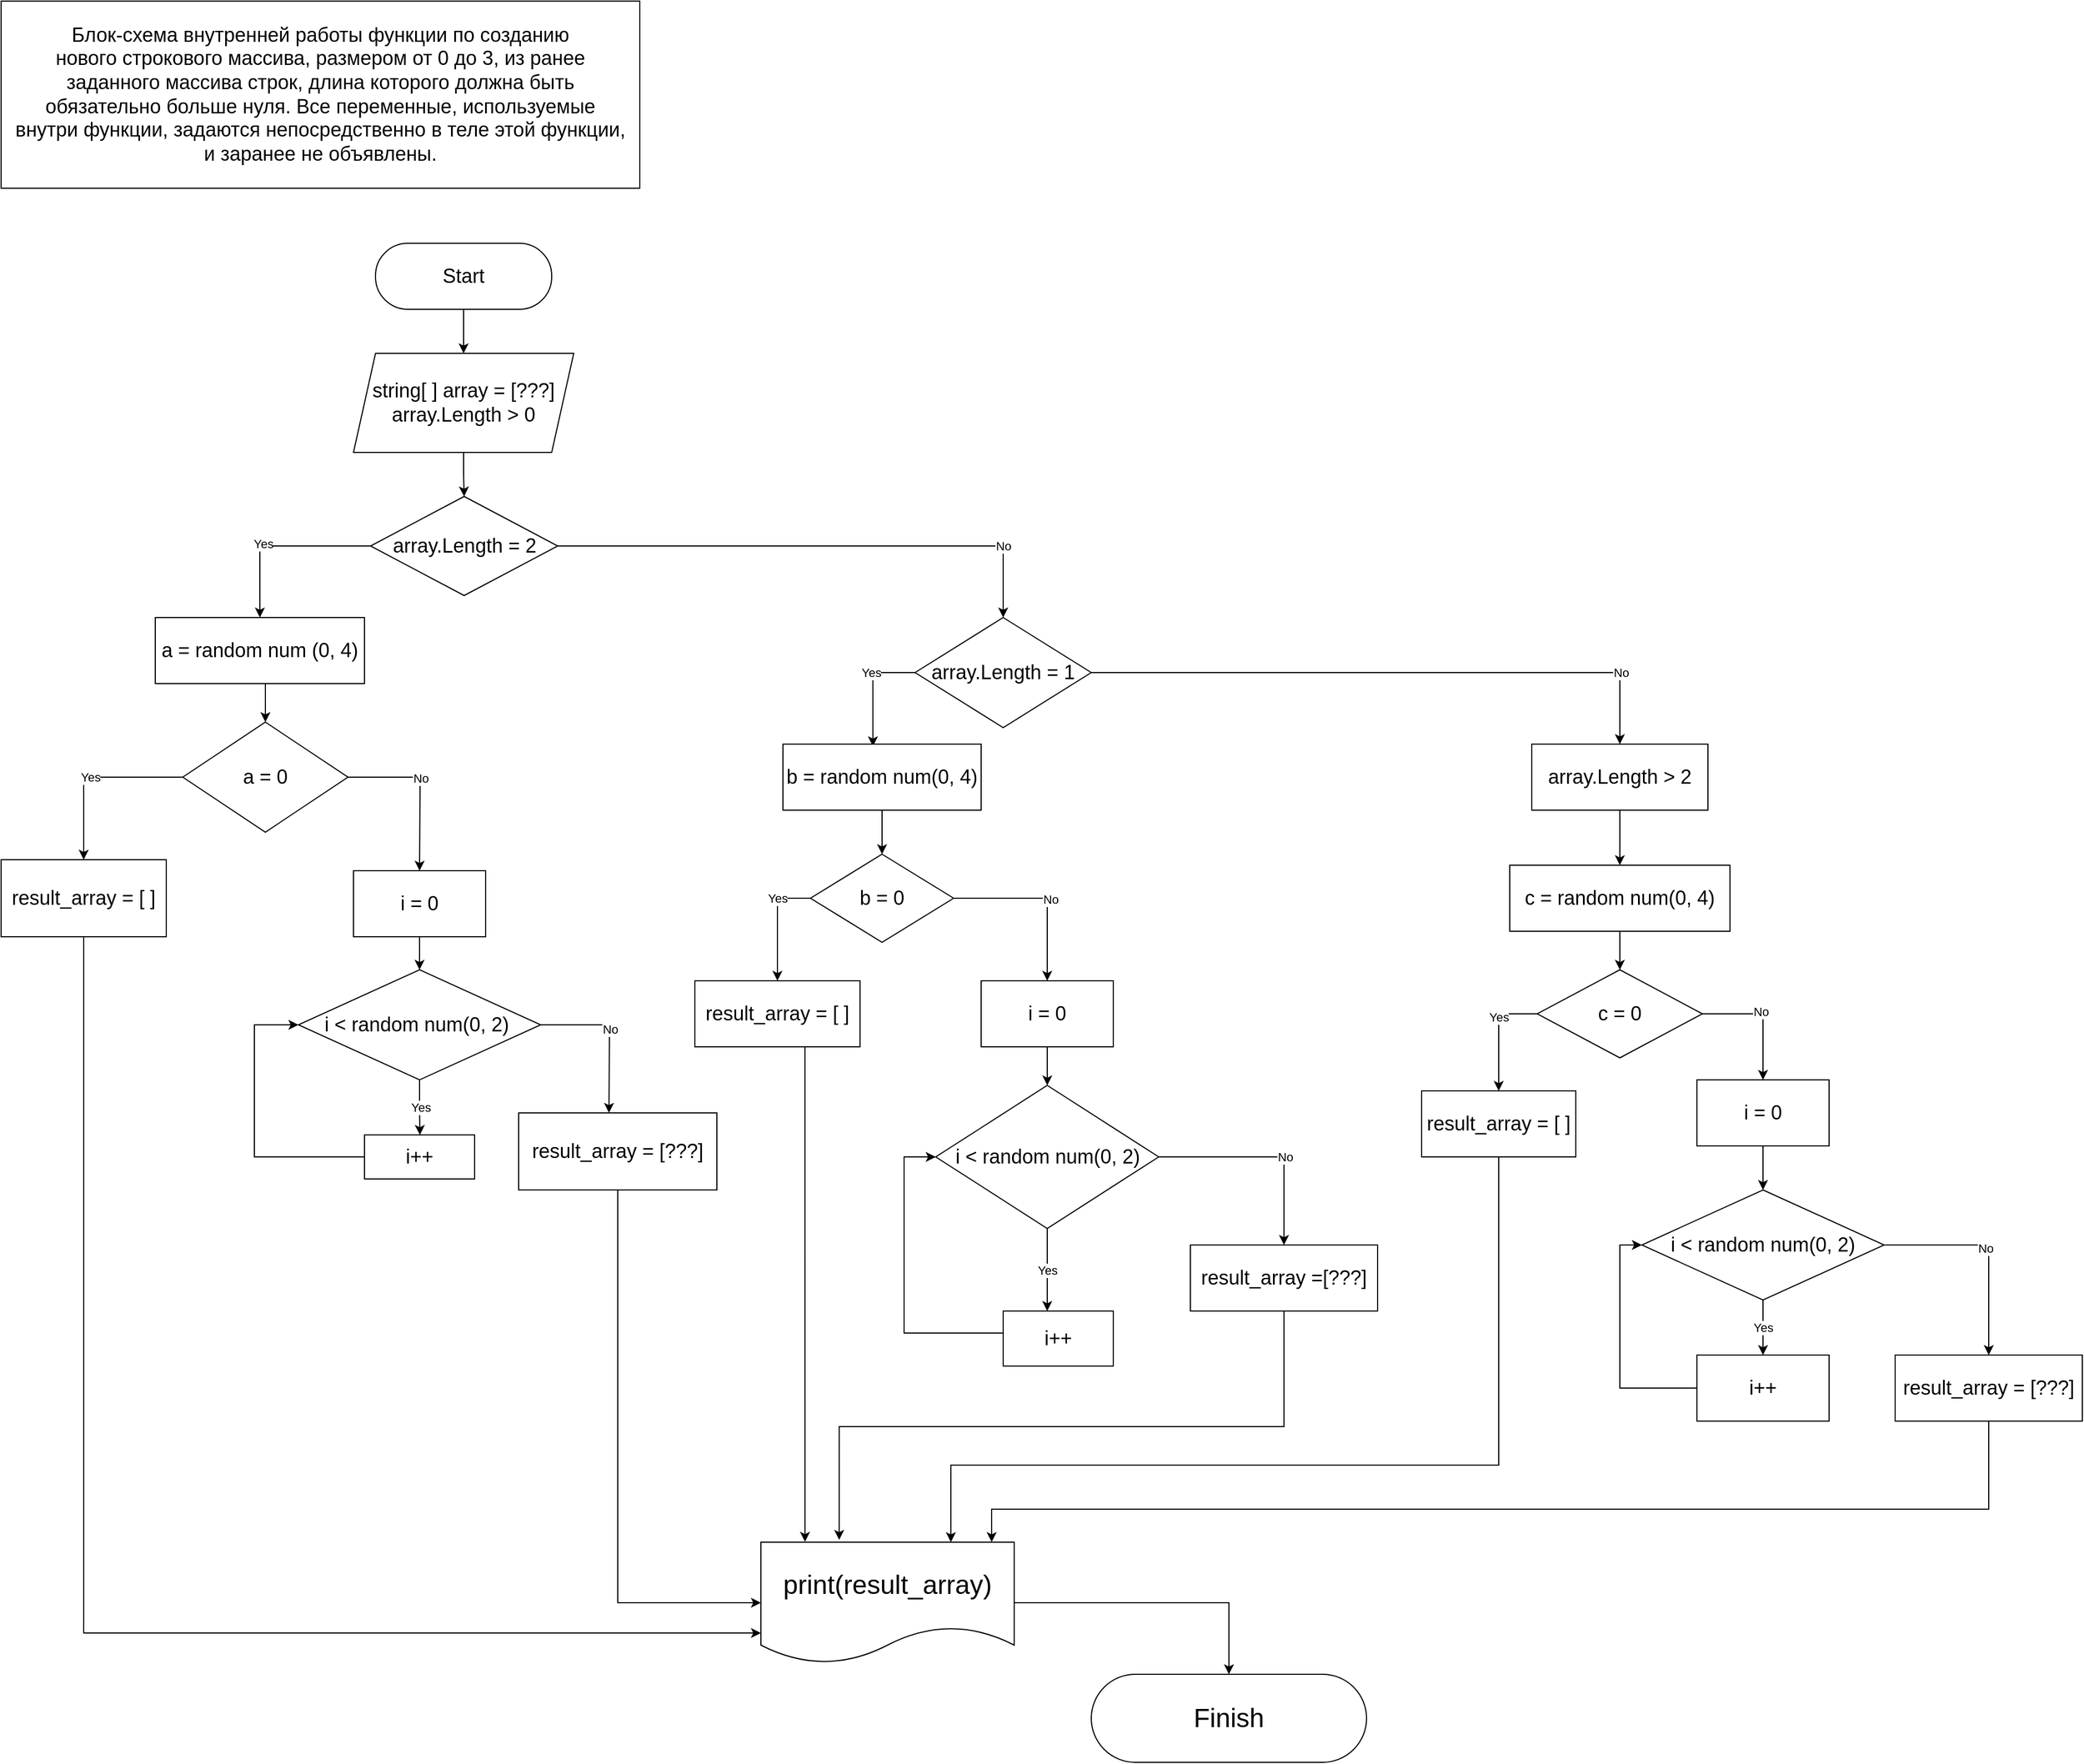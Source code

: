 <mxfile version="21.2.1" type="device">
  <diagram name="Страница 1" id="VoCZhmNvDZEU5dunKUhm">
    <mxGraphModel dx="1577" dy="1285" grid="1" gridSize="10" guides="1" tooltips="1" connect="1" arrows="1" fold="1" page="1" pageScale="1" pageWidth="827" pageHeight="1169" math="0" shadow="0">
      <root>
        <mxCell id="0" />
        <mxCell id="1" parent="0" />
        <mxCell id="Dk0L3y-KsjKSBFaneQlL-3" style="edgeStyle=orthogonalEdgeStyle;rounded=0;orthogonalLoop=1;jettySize=auto;html=1;exitX=0.5;exitY=1;exitDx=0;exitDy=0;entryX=0.5;entryY=0;entryDx=0;entryDy=0;" parent="1" source="Dk0L3y-KsjKSBFaneQlL-1" target="Dk0L3y-KsjKSBFaneQlL-2" edge="1">
          <mxGeometry relative="1" as="geometry" />
        </mxCell>
        <mxCell id="Dk0L3y-KsjKSBFaneQlL-1" value="&lt;font style=&quot;font-size: 18px;&quot;&gt;Start&lt;/font&gt;" style="rounded=1;whiteSpace=wrap;html=1;arcSize=49;" parent="1" vertex="1">
          <mxGeometry x="390" y="250" width="160" height="60" as="geometry" />
        </mxCell>
        <mxCell id="Dk0L3y-KsjKSBFaneQlL-5" style="edgeStyle=orthogonalEdgeStyle;rounded=0;orthogonalLoop=1;jettySize=auto;html=1;exitX=0.5;exitY=1;exitDx=0;exitDy=0;entryX=0.5;entryY=0;entryDx=0;entryDy=0;" parent="1" source="Dk0L3y-KsjKSBFaneQlL-2" target="Dk0L3y-KsjKSBFaneQlL-4" edge="1">
          <mxGeometry relative="1" as="geometry" />
        </mxCell>
        <mxCell id="Dk0L3y-KsjKSBFaneQlL-2" value="&lt;font style=&quot;font-size: 18px;&quot;&gt;string[ ] array = [???]&lt;br&gt;array.Length &amp;gt; 0&lt;br&gt;&lt;/font&gt;" style="shape=parallelogram;perimeter=parallelogramPerimeter;whiteSpace=wrap;html=1;fixedSize=1;" parent="1" vertex="1">
          <mxGeometry x="370" y="350" width="200" height="90" as="geometry" />
        </mxCell>
        <mxCell id="Dk0L3y-KsjKSBFaneQlL-8" style="edgeStyle=orthogonalEdgeStyle;rounded=0;orthogonalLoop=1;jettySize=auto;html=1;exitX=0;exitY=0.5;exitDx=0;exitDy=0;entryX=0.5;entryY=0;entryDx=0;entryDy=0;" parent="1" source="Dk0L3y-KsjKSBFaneQlL-4" target="Dk0L3y-KsjKSBFaneQlL-7" edge="1">
          <mxGeometry relative="1" as="geometry" />
        </mxCell>
        <mxCell id="Dk0L3y-KsjKSBFaneQlL-14" value="Yes" style="edgeLabel;html=1;align=center;verticalAlign=middle;resizable=0;points=[];" parent="Dk0L3y-KsjKSBFaneQlL-8" vertex="1" connectable="0">
          <mxGeometry x="0.19" y="-1" relative="1" as="geometry">
            <mxPoint x="1" y="-1" as="offset" />
          </mxGeometry>
        </mxCell>
        <mxCell id="Dk0L3y-KsjKSBFaneQlL-34" style="edgeStyle=orthogonalEdgeStyle;rounded=0;orthogonalLoop=1;jettySize=auto;html=1;exitX=1;exitY=0.5;exitDx=0;exitDy=0;" parent="1" source="Dk0L3y-KsjKSBFaneQlL-4" target="Dk0L3y-KsjKSBFaneQlL-32" edge="1">
          <mxGeometry relative="1" as="geometry" />
        </mxCell>
        <mxCell id="Dk0L3y-KsjKSBFaneQlL-35" value="No" style="edgeLabel;html=1;align=center;verticalAlign=middle;resizable=0;points=[];" parent="Dk0L3y-KsjKSBFaneQlL-34" vertex="1" connectable="0">
          <mxGeometry x="0.553" y="-1" relative="1" as="geometry">
            <mxPoint x="40" y="-1" as="offset" />
          </mxGeometry>
        </mxCell>
        <mxCell id="Dk0L3y-KsjKSBFaneQlL-4" value="&lt;font style=&quot;font-size: 18px;&quot;&gt;array.Length = 2&lt;/font&gt;" style="rhombus;whiteSpace=wrap;html=1;" parent="1" vertex="1">
          <mxGeometry x="385.5" y="480" width="170" height="90" as="geometry" />
        </mxCell>
        <mxCell id="Dk0L3y-KsjKSBFaneQlL-11" style="edgeStyle=orthogonalEdgeStyle;rounded=0;orthogonalLoop=1;jettySize=auto;html=1;exitX=0.5;exitY=1;exitDx=0;exitDy=0;entryX=0.5;entryY=0;entryDx=0;entryDy=0;" parent="1" source="Dk0L3y-KsjKSBFaneQlL-7" target="Dk0L3y-KsjKSBFaneQlL-9" edge="1">
          <mxGeometry relative="1" as="geometry" />
        </mxCell>
        <mxCell id="Dk0L3y-KsjKSBFaneQlL-7" value="&lt;font style=&quot;font-size: 18px;&quot;&gt;a = random num (0, 4)&lt;/font&gt;" style="rounded=0;whiteSpace=wrap;html=1;" parent="1" vertex="1">
          <mxGeometry x="190" y="590" width="190" height="60" as="geometry" />
        </mxCell>
        <mxCell id="Dk0L3y-KsjKSBFaneQlL-12" style="edgeStyle=orthogonalEdgeStyle;rounded=0;orthogonalLoop=1;jettySize=auto;html=1;exitX=0;exitY=0.5;exitDx=0;exitDy=0;" parent="1" source="Dk0L3y-KsjKSBFaneQlL-9" target="Dk0L3y-KsjKSBFaneQlL-10" edge="1">
          <mxGeometry relative="1" as="geometry" />
        </mxCell>
        <mxCell id="Dk0L3y-KsjKSBFaneQlL-13" value="Yes" style="edgeLabel;html=1;align=center;verticalAlign=middle;resizable=0;points=[];" parent="Dk0L3y-KsjKSBFaneQlL-12" vertex="1" connectable="0">
          <mxGeometry x="-0.58" y="1" relative="1" as="geometry">
            <mxPoint x="-50" y="-1" as="offset" />
          </mxGeometry>
        </mxCell>
        <mxCell id="Dk0L3y-KsjKSBFaneQlL-16" style="edgeStyle=orthogonalEdgeStyle;rounded=0;orthogonalLoop=1;jettySize=auto;html=1;exitX=1;exitY=0.5;exitDx=0;exitDy=0;entryX=0.5;entryY=0;entryDx=0;entryDy=0;" parent="1" source="Dk0L3y-KsjKSBFaneQlL-9" edge="1">
          <mxGeometry relative="1" as="geometry">
            <mxPoint x="430" y="820" as="targetPoint" />
          </mxGeometry>
        </mxCell>
        <mxCell id="Dk0L3y-KsjKSBFaneQlL-17" value="No" style="edgeLabel;html=1;align=center;verticalAlign=middle;resizable=0;points=[];" parent="Dk0L3y-KsjKSBFaneQlL-16" vertex="1" connectable="0">
          <mxGeometry x="-0.113" y="-1" relative="1" as="geometry">
            <mxPoint x="1" as="offset" />
          </mxGeometry>
        </mxCell>
        <mxCell id="Dk0L3y-KsjKSBFaneQlL-9" value="&lt;font style=&quot;font-size: 18px;&quot;&gt;a = 0&lt;/font&gt;" style="rhombus;whiteSpace=wrap;html=1;" parent="1" vertex="1">
          <mxGeometry x="215" y="685" width="150" height="100" as="geometry" />
        </mxCell>
        <mxCell id="Uyoz-FqNNkSsKf5wZSJ--50" style="edgeStyle=orthogonalEdgeStyle;rounded=0;orthogonalLoop=1;jettySize=auto;html=1;exitX=0.5;exitY=1;exitDx=0;exitDy=0;entryX=0;entryY=0.75;entryDx=0;entryDy=0;" edge="1" parent="1" source="Dk0L3y-KsjKSBFaneQlL-10" target="Uyoz-FqNNkSsKf5wZSJ--48">
          <mxGeometry relative="1" as="geometry" />
        </mxCell>
        <mxCell id="Dk0L3y-KsjKSBFaneQlL-10" value="&lt;font style=&quot;font-size: 18px;&quot;&gt;result_array = [ ]&lt;/font&gt;" style="rounded=0;whiteSpace=wrap;html=1;" parent="1" vertex="1">
          <mxGeometry x="50" y="810" width="150" height="70" as="geometry" />
        </mxCell>
        <mxCell id="Dk0L3y-KsjKSBFaneQlL-24" style="edgeStyle=orthogonalEdgeStyle;rounded=0;orthogonalLoop=1;jettySize=auto;html=1;exitX=0.5;exitY=1;exitDx=0;exitDy=0;entryX=0.5;entryY=0;entryDx=0;entryDy=0;" parent="1" source="Dk0L3y-KsjKSBFaneQlL-22" target="Dk0L3y-KsjKSBFaneQlL-23" edge="1">
          <mxGeometry relative="1" as="geometry" />
        </mxCell>
        <mxCell id="Dk0L3y-KsjKSBFaneQlL-22" value="&lt;font style=&quot;font-size: 18px;&quot;&gt;i = 0&lt;/font&gt;" style="rounded=0;whiteSpace=wrap;html=1;" parent="1" vertex="1">
          <mxGeometry x="370" y="820" width="120" height="60" as="geometry" />
        </mxCell>
        <mxCell id="Dk0L3y-KsjKSBFaneQlL-25" value="Yes" style="edgeStyle=orthogonalEdgeStyle;rounded=0;orthogonalLoop=1;jettySize=auto;html=1;exitX=0.5;exitY=1;exitDx=0;exitDy=0;" parent="1" source="Dk0L3y-KsjKSBFaneQlL-23" edge="1">
          <mxGeometry relative="1" as="geometry">
            <mxPoint x="430.333" y="1060" as="targetPoint" />
          </mxGeometry>
        </mxCell>
        <mxCell id="Dk0L3y-KsjKSBFaneQlL-28" style="edgeStyle=orthogonalEdgeStyle;rounded=0;orthogonalLoop=1;jettySize=auto;html=1;exitX=1;exitY=0.5;exitDx=0;exitDy=0;" parent="1" source="Dk0L3y-KsjKSBFaneQlL-23" edge="1">
          <mxGeometry relative="1" as="geometry">
            <mxPoint x="602" y="1040" as="targetPoint" />
          </mxGeometry>
        </mxCell>
        <mxCell id="Uyoz-FqNNkSsKf5wZSJ--1" value="No" style="edgeLabel;html=1;align=center;verticalAlign=middle;resizable=0;points=[];" vertex="1" connectable="0" parent="Dk0L3y-KsjKSBFaneQlL-28">
          <mxGeometry x="-0.07" relative="1" as="geometry">
            <mxPoint as="offset" />
          </mxGeometry>
        </mxCell>
        <mxCell id="Dk0L3y-KsjKSBFaneQlL-23" value="&lt;font style=&quot;font-size: 18px;&quot;&gt;i &amp;lt; random num(0, 2)&amp;nbsp;&lt;/font&gt;" style="rhombus;whiteSpace=wrap;html=1;" parent="1" vertex="1">
          <mxGeometry x="320" y="910" width="220" height="100" as="geometry" />
        </mxCell>
        <mxCell id="Dk0L3y-KsjKSBFaneQlL-27" style="edgeStyle=orthogonalEdgeStyle;rounded=0;orthogonalLoop=1;jettySize=auto;html=1;exitX=0;exitY=0.5;exitDx=0;exitDy=0;entryX=0;entryY=0.5;entryDx=0;entryDy=0;" parent="1" source="Dk0L3y-KsjKSBFaneQlL-26" target="Dk0L3y-KsjKSBFaneQlL-23" edge="1">
          <mxGeometry relative="1" as="geometry">
            <Array as="points">
              <mxPoint x="280" y="1080" />
              <mxPoint x="280" y="960" />
            </Array>
          </mxGeometry>
        </mxCell>
        <mxCell id="Dk0L3y-KsjKSBFaneQlL-26" value="&lt;font style=&quot;font-size: 18px;&quot;&gt;i++&lt;/font&gt;" style="rounded=0;whiteSpace=wrap;html=1;" parent="1" vertex="1">
          <mxGeometry x="380" y="1060" width="100" height="40" as="geometry" />
        </mxCell>
        <mxCell id="Uyoz-FqNNkSsKf5wZSJ--51" style="edgeStyle=orthogonalEdgeStyle;rounded=0;orthogonalLoop=1;jettySize=auto;html=1;exitX=0.5;exitY=1;exitDx=0;exitDy=0;entryX=0;entryY=0.5;entryDx=0;entryDy=0;" edge="1" parent="1" source="Dk0L3y-KsjKSBFaneQlL-29" target="Uyoz-FqNNkSsKf5wZSJ--48">
          <mxGeometry relative="1" as="geometry" />
        </mxCell>
        <mxCell id="Dk0L3y-KsjKSBFaneQlL-29" value="&lt;font style=&quot;font-size: 18px;&quot;&gt;result_array = [???]&lt;/font&gt;" style="rounded=0;whiteSpace=wrap;html=1;" parent="1" vertex="1">
          <mxGeometry x="520" y="1040" width="180" height="70" as="geometry" />
        </mxCell>
        <mxCell id="Uyoz-FqNNkSsKf5wZSJ--5" style="edgeStyle=orthogonalEdgeStyle;rounded=0;orthogonalLoop=1;jettySize=auto;html=1;exitX=0;exitY=0.5;exitDx=0;exitDy=0;entryX=0.454;entryY=0.033;entryDx=0;entryDy=0;entryPerimeter=0;" edge="1" parent="1" source="Dk0L3y-KsjKSBFaneQlL-32" target="Uyoz-FqNNkSsKf5wZSJ--2">
          <mxGeometry relative="1" as="geometry" />
        </mxCell>
        <mxCell id="Uyoz-FqNNkSsKf5wZSJ--8" value="Yes" style="edgeLabel;html=1;align=center;verticalAlign=middle;resizable=0;points=[];" vertex="1" connectable="0" parent="Uyoz-FqNNkSsKf5wZSJ--5">
          <mxGeometry x="-0.367" y="-3" relative="1" as="geometry">
            <mxPoint x="-7" y="3" as="offset" />
          </mxGeometry>
        </mxCell>
        <mxCell id="Uyoz-FqNNkSsKf5wZSJ--26" style="edgeStyle=orthogonalEdgeStyle;rounded=0;orthogonalLoop=1;jettySize=auto;html=1;exitX=1;exitY=0.5;exitDx=0;exitDy=0;entryX=0.5;entryY=0;entryDx=0;entryDy=0;" edge="1" parent="1" source="Dk0L3y-KsjKSBFaneQlL-32" target="Uyoz-FqNNkSsKf5wZSJ--25">
          <mxGeometry relative="1" as="geometry" />
        </mxCell>
        <mxCell id="Uyoz-FqNNkSsKf5wZSJ--29" value="No" style="edgeLabel;html=1;align=center;verticalAlign=middle;resizable=0;points=[];" vertex="1" connectable="0" parent="Uyoz-FqNNkSsKf5wZSJ--26">
          <mxGeometry x="0.635" y="-3" relative="1" as="geometry">
            <mxPoint x="35" y="-3" as="offset" />
          </mxGeometry>
        </mxCell>
        <mxCell id="Dk0L3y-KsjKSBFaneQlL-32" value="&lt;font style=&quot;font-size: 18px;&quot;&gt;array.Length = 1&lt;/font&gt;" style="rhombus;whiteSpace=wrap;html=1;" parent="1" vertex="1">
          <mxGeometry x="880" y="590" width="160" height="100" as="geometry" />
        </mxCell>
        <mxCell id="Uyoz-FqNNkSsKf5wZSJ--6" style="edgeStyle=orthogonalEdgeStyle;rounded=0;orthogonalLoop=1;jettySize=auto;html=1;exitX=0.5;exitY=1;exitDx=0;exitDy=0;entryX=0.5;entryY=0;entryDx=0;entryDy=0;" edge="1" parent="1" source="Uyoz-FqNNkSsKf5wZSJ--2" target="Uyoz-FqNNkSsKf5wZSJ--3">
          <mxGeometry relative="1" as="geometry" />
        </mxCell>
        <mxCell id="Uyoz-FqNNkSsKf5wZSJ--2" value="&lt;font style=&quot;font-size: 18px;&quot;&gt;b = random num(0, 4)&lt;/font&gt;" style="rounded=0;whiteSpace=wrap;html=1;" vertex="1" parent="1">
          <mxGeometry x="760" y="705" width="180" height="60" as="geometry" />
        </mxCell>
        <mxCell id="Uyoz-FqNNkSsKf5wZSJ--7" style="edgeStyle=orthogonalEdgeStyle;rounded=0;orthogonalLoop=1;jettySize=auto;html=1;exitX=0;exitY=0.5;exitDx=0;exitDy=0;" edge="1" parent="1" source="Uyoz-FqNNkSsKf5wZSJ--3" target="Uyoz-FqNNkSsKf5wZSJ--4">
          <mxGeometry relative="1" as="geometry" />
        </mxCell>
        <mxCell id="Uyoz-FqNNkSsKf5wZSJ--9" value="Yes" style="edgeLabel;html=1;align=center;verticalAlign=middle;resizable=0;points=[];" vertex="1" connectable="0" parent="Uyoz-FqNNkSsKf5wZSJ--7">
          <mxGeometry x="-0.216" relative="1" as="geometry">
            <mxPoint y="-11" as="offset" />
          </mxGeometry>
        </mxCell>
        <mxCell id="Uyoz-FqNNkSsKf5wZSJ--11" style="edgeStyle=orthogonalEdgeStyle;rounded=0;orthogonalLoop=1;jettySize=auto;html=1;exitX=1;exitY=0.5;exitDx=0;exitDy=0;entryX=0.5;entryY=0;entryDx=0;entryDy=0;" edge="1" parent="1" source="Uyoz-FqNNkSsKf5wZSJ--3" target="Uyoz-FqNNkSsKf5wZSJ--10">
          <mxGeometry relative="1" as="geometry" />
        </mxCell>
        <mxCell id="Uyoz-FqNNkSsKf5wZSJ--12" value="No" style="edgeLabel;html=1;align=center;verticalAlign=middle;resizable=0;points=[];" vertex="1" connectable="0" parent="Uyoz-FqNNkSsKf5wZSJ--11">
          <mxGeometry x="0.071" y="3" relative="1" as="geometry">
            <mxPoint as="offset" />
          </mxGeometry>
        </mxCell>
        <mxCell id="Uyoz-FqNNkSsKf5wZSJ--3" value="&lt;font style=&quot;font-size: 18px;&quot;&gt;b = 0&lt;/font&gt;" style="rhombus;whiteSpace=wrap;html=1;" vertex="1" parent="1">
          <mxGeometry x="785" y="805" width="130" height="80" as="geometry" />
        </mxCell>
        <mxCell id="Uyoz-FqNNkSsKf5wZSJ--54" style="edgeStyle=orthogonalEdgeStyle;rounded=0;orthogonalLoop=1;jettySize=auto;html=1;exitX=0.75;exitY=1;exitDx=0;exitDy=0;entryX=0.174;entryY=-0.003;entryDx=0;entryDy=0;entryPerimeter=0;" edge="1" parent="1" source="Uyoz-FqNNkSsKf5wZSJ--4" target="Uyoz-FqNNkSsKf5wZSJ--48">
          <mxGeometry relative="1" as="geometry">
            <Array as="points">
              <mxPoint x="780" y="980" />
            </Array>
          </mxGeometry>
        </mxCell>
        <mxCell id="Uyoz-FqNNkSsKf5wZSJ--4" value="&lt;font style=&quot;font-size: 18px;&quot;&gt;result_array = [ ]&lt;/font&gt;" style="rounded=0;whiteSpace=wrap;html=1;" vertex="1" parent="1">
          <mxGeometry x="680" y="920" width="150" height="60" as="geometry" />
        </mxCell>
        <mxCell id="Uyoz-FqNNkSsKf5wZSJ--14" style="edgeStyle=orthogonalEdgeStyle;rounded=0;orthogonalLoop=1;jettySize=auto;html=1;exitX=0.5;exitY=1;exitDx=0;exitDy=0;" edge="1" parent="1" source="Uyoz-FqNNkSsKf5wZSJ--10" target="Uyoz-FqNNkSsKf5wZSJ--13">
          <mxGeometry relative="1" as="geometry" />
        </mxCell>
        <mxCell id="Uyoz-FqNNkSsKf5wZSJ--10" value="&lt;font style=&quot;font-size: 18px;&quot;&gt;i = 0&lt;/font&gt;" style="rounded=0;whiteSpace=wrap;html=1;" vertex="1" parent="1">
          <mxGeometry x="940" y="920" width="120" height="60" as="geometry" />
        </mxCell>
        <mxCell id="Uyoz-FqNNkSsKf5wZSJ--16" value="Yes" style="edgeStyle=orthogonalEdgeStyle;rounded=0;orthogonalLoop=1;jettySize=auto;html=1;exitX=0.5;exitY=1;exitDx=0;exitDy=0;" edge="1" parent="1" source="Uyoz-FqNNkSsKf5wZSJ--13" target="Uyoz-FqNNkSsKf5wZSJ--15">
          <mxGeometry relative="1" as="geometry">
            <Array as="points">
              <mxPoint x="1000" y="1180" />
              <mxPoint x="1000" y="1180" />
            </Array>
          </mxGeometry>
        </mxCell>
        <mxCell id="Uyoz-FqNNkSsKf5wZSJ--19" style="edgeStyle=orthogonalEdgeStyle;rounded=0;orthogonalLoop=1;jettySize=auto;html=1;exitX=1;exitY=0.5;exitDx=0;exitDy=0;" edge="1" parent="1" source="Uyoz-FqNNkSsKf5wZSJ--13" target="Uyoz-FqNNkSsKf5wZSJ--18">
          <mxGeometry relative="1" as="geometry" />
        </mxCell>
        <mxCell id="Uyoz-FqNNkSsKf5wZSJ--20" value="No" style="edgeLabel;html=1;align=center;verticalAlign=middle;resizable=0;points=[];" vertex="1" connectable="0" parent="Uyoz-FqNNkSsKf5wZSJ--19">
          <mxGeometry x="0.061" relative="1" as="geometry">
            <mxPoint x="11" as="offset" />
          </mxGeometry>
        </mxCell>
        <mxCell id="Uyoz-FqNNkSsKf5wZSJ--13" value="&lt;font style=&quot;font-size: 18px;&quot;&gt;i &amp;lt; random num(0, 2)&lt;/font&gt;" style="rhombus;whiteSpace=wrap;html=1;" vertex="1" parent="1">
          <mxGeometry x="898.75" y="1015" width="202.5" height="130" as="geometry" />
        </mxCell>
        <mxCell id="Uyoz-FqNNkSsKf5wZSJ--17" style="edgeStyle=orthogonalEdgeStyle;rounded=0;orthogonalLoop=1;jettySize=auto;html=1;exitX=0;exitY=0.5;exitDx=0;exitDy=0;entryX=0;entryY=0.5;entryDx=0;entryDy=0;" edge="1" parent="1" source="Uyoz-FqNNkSsKf5wZSJ--15" target="Uyoz-FqNNkSsKf5wZSJ--13">
          <mxGeometry relative="1" as="geometry">
            <Array as="points">
              <mxPoint x="960" y="1240" />
              <mxPoint x="870" y="1240" />
              <mxPoint x="870" y="1080" />
            </Array>
          </mxGeometry>
        </mxCell>
        <mxCell id="Uyoz-FqNNkSsKf5wZSJ--15" value="&lt;font style=&quot;font-size: 18px;&quot;&gt;i++&lt;/font&gt;" style="rounded=0;whiteSpace=wrap;html=1;" vertex="1" parent="1">
          <mxGeometry x="960" y="1220" width="100" height="50" as="geometry" />
        </mxCell>
        <mxCell id="Uyoz-FqNNkSsKf5wZSJ--63" style="edgeStyle=orthogonalEdgeStyle;rounded=0;orthogonalLoop=1;jettySize=auto;html=1;exitX=0.5;exitY=1;exitDx=0;exitDy=0;entryX=0.309;entryY=-0.019;entryDx=0;entryDy=0;entryPerimeter=0;" edge="1" parent="1" source="Uyoz-FqNNkSsKf5wZSJ--18" target="Uyoz-FqNNkSsKf5wZSJ--48">
          <mxGeometry relative="1" as="geometry" />
        </mxCell>
        <mxCell id="Uyoz-FqNNkSsKf5wZSJ--18" value="&lt;font style=&quot;font-size: 18px;&quot;&gt;result_array =[???]&lt;/font&gt;" style="rounded=0;whiteSpace=wrap;html=1;" vertex="1" parent="1">
          <mxGeometry x="1130" y="1160" width="170" height="60" as="geometry" />
        </mxCell>
        <mxCell id="Uyoz-FqNNkSsKf5wZSJ--28" style="edgeStyle=orthogonalEdgeStyle;rounded=0;orthogonalLoop=1;jettySize=auto;html=1;exitX=0.5;exitY=1;exitDx=0;exitDy=0;entryX=0.5;entryY=0;entryDx=0;entryDy=0;" edge="1" parent="1" source="Uyoz-FqNNkSsKf5wZSJ--25" target="Uyoz-FqNNkSsKf5wZSJ--27">
          <mxGeometry relative="1" as="geometry" />
        </mxCell>
        <mxCell id="Uyoz-FqNNkSsKf5wZSJ--25" value="&lt;font style=&quot;font-size: 18px;&quot;&gt;array.Length &amp;gt; 2&lt;/font&gt;" style="rounded=0;whiteSpace=wrap;html=1;" vertex="1" parent="1">
          <mxGeometry x="1440" y="705" width="160" height="60" as="geometry" />
        </mxCell>
        <mxCell id="Uyoz-FqNNkSsKf5wZSJ--33" style="edgeStyle=orthogonalEdgeStyle;rounded=0;orthogonalLoop=1;jettySize=auto;html=1;exitX=0.5;exitY=1;exitDx=0;exitDy=0;entryX=0.5;entryY=0;entryDx=0;entryDy=0;" edge="1" parent="1" source="Uyoz-FqNNkSsKf5wZSJ--27" target="Uyoz-FqNNkSsKf5wZSJ--32">
          <mxGeometry relative="1" as="geometry" />
        </mxCell>
        <mxCell id="Uyoz-FqNNkSsKf5wZSJ--27" value="&lt;font style=&quot;font-size: 18px;&quot;&gt;c = random num(0, 4)&lt;/font&gt;" style="rounded=0;whiteSpace=wrap;html=1;" vertex="1" parent="1">
          <mxGeometry x="1420" y="815" width="200" height="60" as="geometry" />
        </mxCell>
        <mxCell id="Uyoz-FqNNkSsKf5wZSJ--35" style="edgeStyle=orthogonalEdgeStyle;rounded=0;orthogonalLoop=1;jettySize=auto;html=1;exitX=0;exitY=0.5;exitDx=0;exitDy=0;entryX=0.5;entryY=0;entryDx=0;entryDy=0;" edge="1" parent="1" source="Uyoz-FqNNkSsKf5wZSJ--32" target="Uyoz-FqNNkSsKf5wZSJ--34">
          <mxGeometry relative="1" as="geometry" />
        </mxCell>
        <mxCell id="Uyoz-FqNNkSsKf5wZSJ--36" value="Yes" style="edgeLabel;html=1;align=center;verticalAlign=middle;resizable=0;points=[];" vertex="1" connectable="0" parent="Uyoz-FqNNkSsKf5wZSJ--35">
          <mxGeometry x="-0.13" relative="1" as="geometry">
            <mxPoint y="-8" as="offset" />
          </mxGeometry>
        </mxCell>
        <mxCell id="Uyoz-FqNNkSsKf5wZSJ--38" style="edgeStyle=orthogonalEdgeStyle;rounded=0;orthogonalLoop=1;jettySize=auto;html=1;exitX=1;exitY=0.5;exitDx=0;exitDy=0;entryX=0.5;entryY=0;entryDx=0;entryDy=0;" edge="1" parent="1" source="Uyoz-FqNNkSsKf5wZSJ--32" target="Uyoz-FqNNkSsKf5wZSJ--37">
          <mxGeometry relative="1" as="geometry" />
        </mxCell>
        <mxCell id="Uyoz-FqNNkSsKf5wZSJ--39" value="No" style="edgeLabel;html=1;align=center;verticalAlign=middle;resizable=0;points=[];" vertex="1" connectable="0" parent="Uyoz-FqNNkSsKf5wZSJ--38">
          <mxGeometry x="-0.078" y="2" relative="1" as="geometry">
            <mxPoint as="offset" />
          </mxGeometry>
        </mxCell>
        <mxCell id="Uyoz-FqNNkSsKf5wZSJ--32" value="&lt;font style=&quot;font-size: 18px;&quot;&gt;c = 0&lt;/font&gt;" style="rhombus;whiteSpace=wrap;html=1;" vertex="1" parent="1">
          <mxGeometry x="1445" y="910" width="150" height="80" as="geometry" />
        </mxCell>
        <mxCell id="Uyoz-FqNNkSsKf5wZSJ--60" style="edgeStyle=orthogonalEdgeStyle;rounded=0;orthogonalLoop=1;jettySize=auto;html=1;exitX=0.5;exitY=1;exitDx=0;exitDy=0;entryX=0.75;entryY=0;entryDx=0;entryDy=0;" edge="1" parent="1" source="Uyoz-FqNNkSsKf5wZSJ--34" target="Uyoz-FqNNkSsKf5wZSJ--48">
          <mxGeometry relative="1" as="geometry">
            <Array as="points">
              <mxPoint x="1410" y="1360" />
              <mxPoint x="913" y="1360" />
            </Array>
          </mxGeometry>
        </mxCell>
        <mxCell id="Uyoz-FqNNkSsKf5wZSJ--34" value="&lt;font style=&quot;font-size: 18px;&quot;&gt;result_array = [ ]&lt;/font&gt;" style="rounded=0;whiteSpace=wrap;html=1;" vertex="1" parent="1">
          <mxGeometry x="1340" y="1020" width="140" height="60" as="geometry" />
        </mxCell>
        <mxCell id="Uyoz-FqNNkSsKf5wZSJ--41" style="edgeStyle=orthogonalEdgeStyle;rounded=0;orthogonalLoop=1;jettySize=auto;html=1;exitX=0.5;exitY=1;exitDx=0;exitDy=0;" edge="1" parent="1" source="Uyoz-FqNNkSsKf5wZSJ--37" target="Uyoz-FqNNkSsKf5wZSJ--40">
          <mxGeometry relative="1" as="geometry" />
        </mxCell>
        <mxCell id="Uyoz-FqNNkSsKf5wZSJ--37" value="&lt;font style=&quot;font-size: 18px;&quot;&gt;i = 0&lt;/font&gt;" style="rounded=0;whiteSpace=wrap;html=1;" vertex="1" parent="1">
          <mxGeometry x="1590" y="1010" width="120" height="60" as="geometry" />
        </mxCell>
        <mxCell id="Uyoz-FqNNkSsKf5wZSJ--43" value="Yes" style="edgeStyle=orthogonalEdgeStyle;rounded=0;orthogonalLoop=1;jettySize=auto;html=1;exitX=0.5;exitY=1;exitDx=0;exitDy=0;entryX=0.5;entryY=0;entryDx=0;entryDy=0;" edge="1" parent="1" source="Uyoz-FqNNkSsKf5wZSJ--40" target="Uyoz-FqNNkSsKf5wZSJ--42">
          <mxGeometry relative="1" as="geometry" />
        </mxCell>
        <mxCell id="Uyoz-FqNNkSsKf5wZSJ--46" style="edgeStyle=orthogonalEdgeStyle;rounded=0;orthogonalLoop=1;jettySize=auto;html=1;exitX=1;exitY=0.5;exitDx=0;exitDy=0;entryX=0.5;entryY=0;entryDx=0;entryDy=0;" edge="1" parent="1" source="Uyoz-FqNNkSsKf5wZSJ--40" target="Uyoz-FqNNkSsKf5wZSJ--45">
          <mxGeometry relative="1" as="geometry" />
        </mxCell>
        <mxCell id="Uyoz-FqNNkSsKf5wZSJ--47" value="No" style="edgeLabel;html=1;align=center;verticalAlign=middle;resizable=0;points=[];" vertex="1" connectable="0" parent="Uyoz-FqNNkSsKf5wZSJ--46">
          <mxGeometry x="0.002" y="-3" relative="1" as="geometry">
            <mxPoint as="offset" />
          </mxGeometry>
        </mxCell>
        <mxCell id="Uyoz-FqNNkSsKf5wZSJ--40" value="&lt;font style=&quot;font-size: 18px;&quot;&gt;i &amp;lt; random num(0, 2)&lt;/font&gt;" style="rhombus;whiteSpace=wrap;html=1;" vertex="1" parent="1">
          <mxGeometry x="1540" y="1110" width="220" height="100" as="geometry" />
        </mxCell>
        <mxCell id="Uyoz-FqNNkSsKf5wZSJ--44" style="edgeStyle=orthogonalEdgeStyle;rounded=0;orthogonalLoop=1;jettySize=auto;html=1;exitX=0;exitY=0.5;exitDx=0;exitDy=0;entryX=0;entryY=0.5;entryDx=0;entryDy=0;" edge="1" parent="1" source="Uyoz-FqNNkSsKf5wZSJ--42" target="Uyoz-FqNNkSsKf5wZSJ--40">
          <mxGeometry relative="1" as="geometry">
            <Array as="points">
              <mxPoint x="1520" y="1290" />
              <mxPoint x="1520" y="1160" />
            </Array>
          </mxGeometry>
        </mxCell>
        <mxCell id="Uyoz-FqNNkSsKf5wZSJ--42" value="&lt;font style=&quot;font-size: 18px;&quot;&gt;i++&lt;/font&gt;" style="rounded=0;whiteSpace=wrap;html=1;" vertex="1" parent="1">
          <mxGeometry x="1590" y="1260" width="120" height="60" as="geometry" />
        </mxCell>
        <mxCell id="Uyoz-FqNNkSsKf5wZSJ--61" style="edgeStyle=orthogonalEdgeStyle;rounded=0;orthogonalLoop=1;jettySize=auto;html=1;exitX=0.5;exitY=1;exitDx=0;exitDy=0;entryX=0.911;entryY=-0.001;entryDx=0;entryDy=0;entryPerimeter=0;" edge="1" parent="1" source="Uyoz-FqNNkSsKf5wZSJ--45" target="Uyoz-FqNNkSsKf5wZSJ--48">
          <mxGeometry relative="1" as="geometry">
            <Array as="points">
              <mxPoint x="1855" y="1400" />
              <mxPoint x="949" y="1400" />
            </Array>
          </mxGeometry>
        </mxCell>
        <mxCell id="Uyoz-FqNNkSsKf5wZSJ--45" value="&lt;font style=&quot;font-size: 18px;&quot;&gt;result_array = [???]&lt;/font&gt;" style="rounded=0;whiteSpace=wrap;html=1;" vertex="1" parent="1">
          <mxGeometry x="1770" y="1260" width="170" height="60" as="geometry" />
        </mxCell>
        <mxCell id="Uyoz-FqNNkSsKf5wZSJ--62" style="edgeStyle=orthogonalEdgeStyle;rounded=0;orthogonalLoop=1;jettySize=auto;html=1;exitX=1;exitY=0.5;exitDx=0;exitDy=0;entryX=0.5;entryY=0;entryDx=0;entryDy=0;" edge="1" parent="1" source="Uyoz-FqNNkSsKf5wZSJ--48" target="Uyoz-FqNNkSsKf5wZSJ--58">
          <mxGeometry relative="1" as="geometry" />
        </mxCell>
        <mxCell id="Uyoz-FqNNkSsKf5wZSJ--48" value="&lt;font style=&quot;font-size: 24px;&quot;&gt;print(result_array)&lt;/font&gt;" style="shape=document;whiteSpace=wrap;html=1;boundedLbl=1;" vertex="1" parent="1">
          <mxGeometry x="740" y="1430" width="230" height="110" as="geometry" />
        </mxCell>
        <mxCell id="Uyoz-FqNNkSsKf5wZSJ--58" value="&lt;font style=&quot;font-size: 24px;&quot;&gt;Finish&lt;/font&gt;" style="rounded=1;whiteSpace=wrap;html=1;arcSize=50;" vertex="1" parent="1">
          <mxGeometry x="1040" y="1550" width="250" height="80" as="geometry" />
        </mxCell>
        <mxCell id="Uyoz-FqNNkSsKf5wZSJ--64" value="&lt;blockquote style=&quot;margin: 0 0 0 40px; border: none; padding: 0px;&quot;&gt;&lt;/blockquote&gt;&lt;span style=&quot;font-size: 18px;&quot;&gt;&amp;nbsp;&lt;/span&gt;" style="text;html=1;align=center;verticalAlign=middle;resizable=0;points=[];autosize=1;strokeColor=none;fillColor=none;" vertex="1" parent="1">
          <mxGeometry x="750" y="105" width="60" height="40" as="geometry" />
        </mxCell>
        <mxCell id="Uyoz-FqNNkSsKf5wZSJ--70" value="&lt;font style=&quot;border-color: var(--border-color); font-size: 18px;&quot;&gt;Блок-схема внутренней работы функции по созданию&lt;br style=&quot;border-color: var(--border-color);&quot;&gt;&lt;/font&gt;&lt;blockquote style=&quot;border: none; margin: 0px 0px 0px 40px; padding: 0px;&quot;&gt;&lt;/blockquote&gt;&lt;font style=&quot;border-color: var(--border-color); font-size: 18px;&quot;&gt;&lt;span style=&quot;border-color: var(--border-color); background-color: initial;&quot;&gt;нового строкового массива, размером от 0 до 3, из ранее&lt;/span&gt;&lt;br style=&quot;border-color: var(--border-color);&quot;&gt;&lt;/font&gt;&lt;blockquote style=&quot;border: none; margin: 0px 0px 0px 40px; padding: 0px;&quot;&gt;&lt;/blockquote&gt;&lt;font style=&quot;border-color: var(--border-color); font-size: 18px;&quot;&gt;&lt;span style=&quot;border-color: var(--border-color); background-color: initial;&quot;&gt;заданного массива строк, длина которого должна быть&lt;/span&gt;&lt;br style=&quot;border-color: var(--border-color);&quot;&gt;&lt;/font&gt;&lt;blockquote style=&quot;border: none; margin: 0px 0px 0px 40px; padding: 0px;&quot;&gt;&lt;/blockquote&gt;&lt;font style=&quot;border-color: var(--border-color); font-size: 18px;&quot;&gt;&lt;span style=&quot;border-color: var(--border-color); background-color: initial;&quot;&gt;обязательно больше нуля. Все переменные, используемые&lt;/span&gt;&lt;br style=&quot;border-color: var(--border-color);&quot;&gt;&lt;/font&gt;&lt;blockquote style=&quot;border: none; margin: 0px 0px 0px 40px; padding: 0px;&quot;&gt;&lt;/blockquote&gt;&lt;font style=&quot;border-color: var(--border-color);&quot;&gt;&lt;span style=&quot;font-size: 18px; border-color: var(--border-color); background-color: initial;&quot;&gt;внутри функции, задаются непосредственно в теле этой функции,&lt;/span&gt;&lt;br style=&quot;border-color: var(--border-color);&quot;&gt;&lt;font style=&quot;font-size: 18px;&quot;&gt;и заранее не объявлены.&lt;/font&gt;&lt;/font&gt;" style="rounded=0;whiteSpace=wrap;html=1;" vertex="1" parent="1">
          <mxGeometry x="50" y="30" width="580" height="170" as="geometry" />
        </mxCell>
      </root>
    </mxGraphModel>
  </diagram>
</mxfile>
